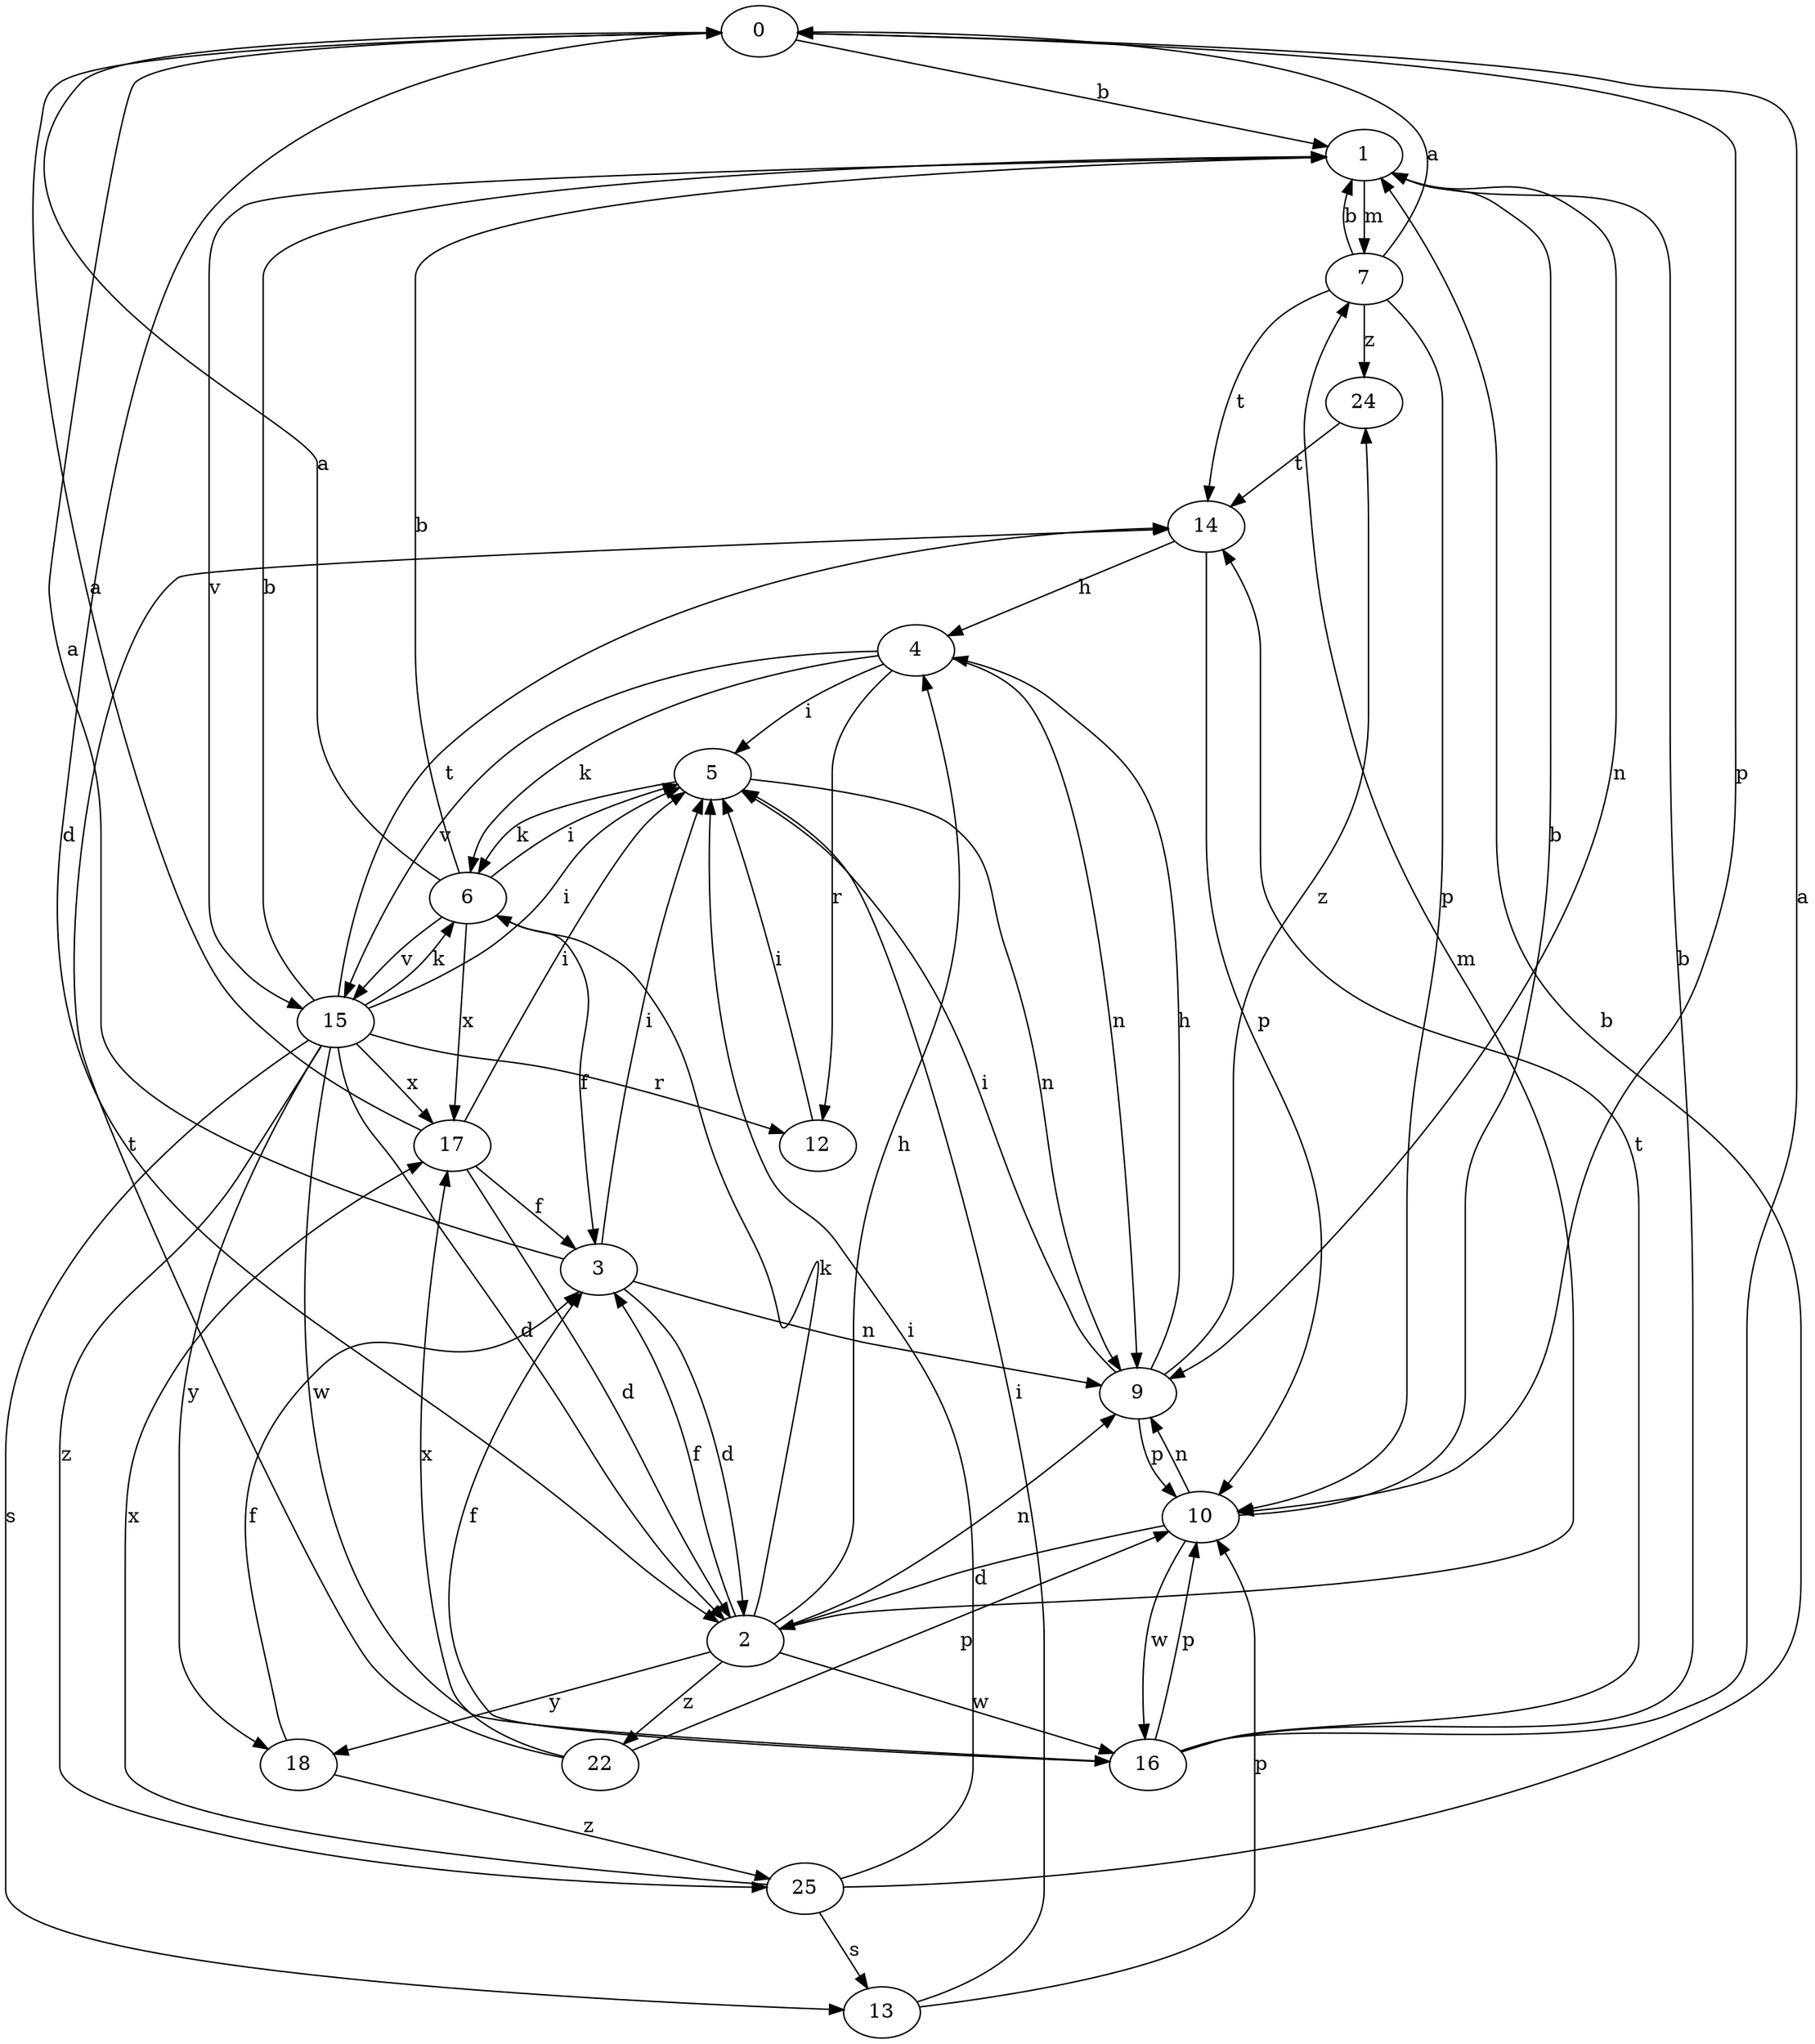 strict digraph  {
0;
1;
2;
3;
4;
5;
6;
7;
9;
10;
12;
13;
14;
15;
16;
17;
18;
22;
24;
25;
0 -> 1  [label=b];
0 -> 2  [label=d];
0 -> 10  [label=p];
1 -> 7  [label=m];
1 -> 9  [label=n];
1 -> 15  [label=v];
2 -> 3  [label=f];
2 -> 4  [label=h];
2 -> 6  [label=k];
2 -> 7  [label=m];
2 -> 9  [label=n];
2 -> 16  [label=w];
2 -> 18  [label=y];
2 -> 22  [label=z];
3 -> 0  [label=a];
3 -> 2  [label=d];
3 -> 5  [label=i];
3 -> 9  [label=n];
4 -> 5  [label=i];
4 -> 6  [label=k];
4 -> 9  [label=n];
4 -> 12  [label=r];
4 -> 15  [label=v];
5 -> 6  [label=k];
5 -> 9  [label=n];
6 -> 0  [label=a];
6 -> 1  [label=b];
6 -> 3  [label=f];
6 -> 5  [label=i];
6 -> 15  [label=v];
6 -> 17  [label=x];
7 -> 0  [label=a];
7 -> 1  [label=b];
7 -> 10  [label=p];
7 -> 14  [label=t];
7 -> 24  [label=z];
9 -> 4  [label=h];
9 -> 5  [label=i];
9 -> 10  [label=p];
9 -> 24  [label=z];
10 -> 1  [label=b];
10 -> 2  [label=d];
10 -> 9  [label=n];
10 -> 16  [label=w];
12 -> 5  [label=i];
13 -> 5  [label=i];
13 -> 10  [label=p];
14 -> 4  [label=h];
14 -> 10  [label=p];
15 -> 1  [label=b];
15 -> 2  [label=d];
15 -> 5  [label=i];
15 -> 6  [label=k];
15 -> 12  [label=r];
15 -> 13  [label=s];
15 -> 14  [label=t];
15 -> 16  [label=w];
15 -> 17  [label=x];
15 -> 18  [label=y];
15 -> 25  [label=z];
16 -> 0  [label=a];
16 -> 1  [label=b];
16 -> 3  [label=f];
16 -> 10  [label=p];
16 -> 14  [label=t];
17 -> 0  [label=a];
17 -> 2  [label=d];
17 -> 3  [label=f];
17 -> 5  [label=i];
18 -> 3  [label=f];
18 -> 25  [label=z];
22 -> 10  [label=p];
22 -> 14  [label=t];
22 -> 17  [label=x];
24 -> 14  [label=t];
25 -> 1  [label=b];
25 -> 5  [label=i];
25 -> 13  [label=s];
25 -> 17  [label=x];
}
